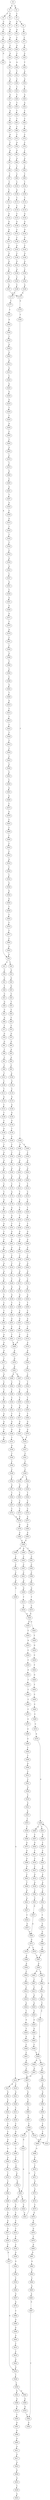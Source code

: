 strict digraph  {
	S0 -> S1 [ label = G ];
	S0 -> S2 [ label = A ];
	S1 -> S3 [ label = T ];
	S1 -> S4 [ label = C ];
	S2 -> S5 [ label = C ];
	S3 -> S6 [ label = C ];
	S4 -> S7 [ label = A ];
	S5 -> S8 [ label = G ];
	S5 -> S9 [ label = T ];
	S6 -> S10 [ label = C ];
	S7 -> S11 [ label = G ];
	S8 -> S12 [ label = A ];
	S9 -> S13 [ label = C ];
	S10 -> S14 [ label = T ];
	S11 -> S15 [ label = A ];
	S12 -> S16 [ label = C ];
	S13 -> S17 [ label = C ];
	S14 -> S18 [ label = C ];
	S15 -> S19 [ label = C ];
	S16 -> S20 [ label = G ];
	S17 -> S21 [ label = A ];
	S18 -> S22 [ label = G ];
	S19 -> S23 [ label = G ];
	S20 -> S24 [ label = C ];
	S21 -> S25 [ label = G ];
	S22 -> S26 [ label = A ];
	S23 -> S27 [ label = G ];
	S24 -> S28 [ label = A ];
	S25 -> S29 [ label = T ];
	S26 -> S30 [ label = T ];
	S26 -> S31 [ label = C ];
	S27 -> S32 [ label = C ];
	S28 -> S33 [ label = T ];
	S29 -> S34 [ label = A ];
	S30 -> S35 [ label = G ];
	S31 -> S36 [ label = C ];
	S32 -> S37 [ label = G ];
	S33 -> S38 [ label = C ];
	S34 -> S39 [ label = G ];
	S35 -> S40 [ label = G ];
	S36 -> S41 [ label = C ];
	S37 -> S42 [ label = T ];
	S38 -> S43 [ label = T ];
	S39 -> S44 [ label = T ];
	S40 -> S45 [ label = G ];
	S41 -> S46 [ label = T ];
	S42 -> S47 [ label = G ];
	S43 -> S48 [ label = T ];
	S44 -> S49 [ label = G ];
	S45 -> S50 [ label = C ];
	S46 -> S51 [ label = C ];
	S47 -> S52 [ label = G ];
	S48 -> S53 [ label = T ];
	S49 -> S54 [ label = A ];
	S50 -> S55 [ label = T ];
	S51 -> S56 [ label = G ];
	S52 -> S57 [ label = A ];
	S53 -> S58 [ label = T ];
	S54 -> S59 [ label = C ];
	S55 -> S60 [ label = C ];
	S56 -> S61 [ label = C ];
	S57 -> S62 [ label = C ];
	S58 -> S63 [ label = T ];
	S59 -> S64 [ label = C ];
	S60 -> S65 [ label = C ];
	S61 -> S66 [ label = A ];
	S62 -> S67 [ label = A ];
	S63 -> S68 [ label = C ];
	S64 -> S69 [ label = T ];
	S65 -> S70 [ label = C ];
	S66 -> S71 [ label = T ];
	S67 -> S72 [ label = A ];
	S68 -> S73 [ label = T ];
	S69 -> S74 [ label = C ];
	S70 -> S75 [ label = G ];
	S71 -> S76 [ label = G ];
	S72 -> S77 [ label = T ];
	S73 -> S78 [ label = A ];
	S74 -> S79 [ label = C ];
	S75 -> S80 [ label = G ];
	S76 -> S81 [ label = G ];
	S77 -> S82 [ label = A ];
	S78 -> S83 [ label = G ];
	S79 -> S84 [ label = T ];
	S80 -> S85 [ label = A ];
	S81 -> S86 [ label = T ];
	S82 -> S87 [ label = T ];
	S83 -> S88 [ label = A ];
	S84 -> S89 [ label = A ];
	S85 -> S90 [ label = A ];
	S86 -> S91 [ label = C ];
	S87 -> S92 [ label = C ];
	S88 -> S93 [ label = T ];
	S89 -> S94 [ label = C ];
	S90 -> S95 [ label = C ];
	S91 -> S96 [ label = C ];
	S92 -> S97 [ label = T ];
	S93 -> S98 [ label = C ];
	S94 -> S99 [ label = T ];
	S95 -> S100 [ label = A ];
	S96 -> S101 [ label = C ];
	S97 -> S102 [ label = C ];
	S98 -> S103 [ label = C ];
	S99 -> S104 [ label = T ];
	S100 -> S105 [ label = G ];
	S101 -> S106 [ label = C ];
	S102 -> S107 [ label = C ];
	S103 -> S108 [ label = A ];
	S104 -> S109 [ label = C ];
	S105 -> S110 [ label = C ];
	S106 -> S111 [ label = T ];
	S107 -> S112 [ label = G ];
	S108 -> S113 [ label = T ];
	S109 -> S114 [ label = T ];
	S110 -> S115 [ label = G ];
	S111 -> S116 [ label = A ];
	S112 -> S117 [ label = G ];
	S113 -> S118 [ label = C ];
	S114 -> S119 [ label = G ];
	S115 -> S120 [ label = A ];
	S116 -> S121 [ label = C ];
	S117 -> S122 [ label = A ];
	S118 -> S123 [ label = C ];
	S119 -> S124 [ label = A ];
	S120 -> S125 [ label = G ];
	S121 -> S126 [ label = T ];
	S122 -> S127 [ label = G ];
	S123 -> S128 [ label = G ];
	S124 -> S129 [ label = G ];
	S125 -> S130 [ label = G ];
	S126 -> S131 [ label = C ];
	S127 -> S132 [ label = A ];
	S128 -> S133 [ label = C ];
	S129 -> S134 [ label = G ];
	S130 -> S135 [ label = T ];
	S131 -> S136 [ label = G ];
	S132 -> S137 [ label = G ];
	S133 -> S138 [ label = C ];
	S134 -> S139 [ label = G ];
	S135 -> S140 [ label = C ];
	S136 -> S141 [ label = T ];
	S137 -> S142 [ label = C ];
	S138 -> S143 [ label = A ];
	S139 -> S144 [ label = C ];
	S140 -> S145 [ label = C ];
	S141 -> S146 [ label = T ];
	S142 -> S147 [ label = G ];
	S143 -> S148 [ label = C ];
	S144 -> S149 [ label = G ];
	S145 -> S150 [ label = T ];
	S146 -> S151 [ label = G ];
	S147 -> S152 [ label = A ];
	S148 -> S153 [ label = G ];
	S149 -> S154 [ label = A ];
	S150 -> S155 [ label = A ];
	S151 -> S156 [ label = G ];
	S152 -> S157 [ label = C ];
	S153 -> S158 [ label = A ];
	S154 -> S159 [ label = C ];
	S155 -> S160 [ label = A ];
	S156 -> S161 [ label = A ];
	S157 -> S162 [ label = G ];
	S158 -> S163 [ label = C ];
	S159 -> S164 [ label = G ];
	S160 -> S165 [ label = G ];
	S161 -> S166 [ label = C ];
	S162 -> S167 [ label = A ];
	S163 -> S168 [ label = C ];
	S164 -> S169 [ label = A ];
	S165 -> S170 [ label = C ];
	S166 -> S171 [ label = C ];
	S167 -> S172 [ label = G ];
	S168 -> S173 [ label = G ];
	S169 -> S172 [ label = G ];
	S170 -> S174 [ label = G ];
	S171 -> S175 [ label = T ];
	S172 -> S176 [ label = G ];
	S173 -> S177 [ label = C ];
	S174 -> S178 [ label = T ];
	S175 -> S179 [ label = G ];
	S176 -> S180 [ label = T ];
	S177 -> S181 [ label = T ];
	S178 -> S182 [ label = G ];
	S179 -> S183 [ label = G ];
	S180 -> S184 [ label = T ];
	S181 -> S185 [ label = A ];
	S182 -> S186 [ label = G ];
	S183 -> S187 [ label = T ];
	S184 -> S188 [ label = G ];
	S184 -> S189 [ label = C ];
	S185 -> S190 [ label = G ];
	S186 -> S191 [ label = T ];
	S187 -> S192 [ label = G ];
	S188 -> S193 [ label = T ];
	S189 -> S194 [ label = T ];
	S190 -> S195 [ label = T ];
	S191 -> S196 [ label = G ];
	S192 -> S197 [ label = T ];
	S193 -> S198 [ label = G ];
	S194 -> S199 [ label = A ];
	S195 -> S200 [ label = A ];
	S196 -> S201 [ label = G ];
	S197 -> S202 [ label = C ];
	S198 -> S203 [ label = G ];
	S199 -> S204 [ label = G ];
	S200 -> S205 [ label = A ];
	S201 -> S206 [ label = A ];
	S202 -> S207 [ label = G ];
	S203 -> S208 [ label = G ];
	S204 -> S209 [ label = G ];
	S205 -> S210 [ label = A ];
	S206 -> S211 [ label = C ];
	S207 -> S212 [ label = C ];
	S208 -> S213 [ label = T ];
	S209 -> S214 [ label = T ];
	S210 -> S215 [ label = G ];
	S211 -> S216 [ label = C ];
	S212 -> S217 [ label = A ];
	S213 -> S218 [ label = T ];
	S214 -> S219 [ label = C ];
	S215 -> S220 [ label = C ];
	S216 -> S221 [ label = C ];
	S217 -> S222 [ label = A ];
	S218 -> S223 [ label = C ];
	S219 -> S224 [ label = C ];
	S220 -> S225 [ label = A ];
	S221 -> S226 [ label = T ];
	S222 -> S227 [ label = C ];
	S223 -> S228 [ label = T ];
	S224 -> S229 [ label = T ];
	S225 -> S230 [ label = G ];
	S226 -> S231 [ label = G ];
	S227 -> S232 [ label = G ];
	S228 -> S233 [ label = T ];
	S229 -> S234 [ label = G ];
	S230 -> S235 [ label = G ];
	S231 -> S236 [ label = G ];
	S232 -> S237 [ label = T ];
	S233 -> S238 [ label = T ];
	S234 -> S239 [ label = T ];
	S235 -> S240 [ label = T ];
	S236 -> S241 [ label = T ];
	S237 -> S242 [ label = C ];
	S238 -> S243 [ label = G ];
	S239 -> S244 [ label = G ];
	S240 -> S245 [ label = T ];
	S241 -> S246 [ label = C ];
	S242 -> S247 [ label = T ];
	S243 -> S248 [ label = G ];
	S244 -> S249 [ label = G ];
	S245 -> S250 [ label = A ];
	S246 -> S251 [ label = A ];
	S247 -> S252 [ label = T ];
	S248 -> S253 [ label = A ];
	S249 -> S254 [ label = A ];
	S250 -> S255 [ label = C ];
	S251 -> S256 [ label = C ];
	S252 -> S257 [ label = G ];
	S253 -> S258 [ label = C ];
	S254 -> S259 [ label = C ];
	S255 -> S260 [ label = T ];
	S256 -> S261 [ label = T ];
	S257 -> S262 [ label = A ];
	S258 -> S263 [ label = G ];
	S259 -> S264 [ label = G ];
	S260 -> S265 [ label = A ];
	S261 -> S266 [ label = A ];
	S262 -> S267 [ label = G ];
	S263 -> S268 [ label = G ];
	S264 -> S269 [ label = G ];
	S265 -> S270 [ label = C ];
	S266 -> S271 [ label = A ];
	S267 -> S272 [ label = G ];
	S268 -> S273 [ label = A ];
	S269 -> S274 [ label = C ];
	S270 -> S275 [ label = T ];
	S271 -> S276 [ label = G ];
	S272 -> S277 [ label = T ];
	S273 -> S278 [ label = G ];
	S274 -> S279 [ label = G ];
	S275 -> S280 [ label = G ];
	S276 -> S281 [ label = A ];
	S277 -> S282 [ label = C ];
	S278 -> S283 [ label = G ];
	S279 -> S284 [ label = G ];
	S280 -> S285 [ label = C ];
	S281 -> S286 [ label = A ];
	S281 -> S287 [ label = G ];
	S282 -> S288 [ label = G ];
	S283 -> S289 [ label = T ];
	S284 -> S290 [ label = T ];
	S285 -> S291 [ label = A ];
	S286 -> S292 [ label = C ];
	S287 -> S293 [ label = T ];
	S288 -> S294 [ label = C ];
	S289 -> S295 [ label = C ];
	S290 -> S296 [ label = C ];
	S291 -> S297 [ label = T ];
	S292 -> S298 [ label = T ];
	S293 -> S299 [ label = T ];
	S294 -> S300 [ label = T ];
	S295 -> S301 [ label = A ];
	S296 -> S302 [ label = A ];
	S297 -> S303 [ label = A ];
	S298 -> S304 [ label = T ];
	S299 -> S305 [ label = T ];
	S300 -> S306 [ label = C ];
	S301 -> S307 [ label = C ];
	S302 -> S308 [ label = C ];
	S303 -> S309 [ label = C ];
	S304 -> S310 [ label = C ];
	S305 -> S311 [ label = G ];
	S306 -> S312 [ label = A ];
	S307 -> S313 [ label = T ];
	S308 -> S314 [ label = C ];
	S309 -> S315 [ label = G ];
	S310 -> S316 [ label = T ];
	S311 -> S317 [ label = T ];
	S312 -> S318 [ label = A ];
	S313 -> S266 [ label = A ];
	S314 -> S319 [ label = A ];
	S315 -> S320 [ label = T ];
	S316 -> S321 [ label = G ];
	S317 -> S322 [ label = G ];
	S318 -> S323 [ label = G ];
	S319 -> S324 [ label = A ];
	S320 -> S325 [ label = T ];
	S321 -> S326 [ label = G ];
	S322 -> S327 [ label = G ];
	S323 -> S328 [ label = T ];
	S324 -> S329 [ label = G ];
	S325 -> S330 [ label = T ];
	S326 -> S331 [ label = T ];
	S327 -> S332 [ label = T ];
	S328 -> S333 [ label = A ];
	S329 -> S334 [ label = A ];
	S330 -> S335 [ label = C ];
	S331 -> S336 [ label = A ];
	S332 -> S337 [ label = A ];
	S334 -> S338 [ label = C ];
	S335 -> S339 [ label = G ];
	S336 -> S340 [ label = T ];
	S337 -> S341 [ label = C ];
	S338 -> S342 [ label = T ];
	S339 -> S343 [ label = A ];
	S340 -> S344 [ label = T ];
	S341 -> S345 [ label = T ];
	S342 -> S346 [ label = T ];
	S343 -> S347 [ label = C ];
	S344 -> S348 [ label = C ];
	S345 -> S349 [ label = C ];
	S346 -> S350 [ label = T ];
	S347 -> S351 [ label = A ];
	S348 -> S352 [ label = C ];
	S349 -> S353 [ label = C ];
	S349 -> S354 [ label = T ];
	S350 -> S355 [ label = G ];
	S351 -> S356 [ label = C ];
	S352 -> S357 [ label = G ];
	S353 -> S358 [ label = G ];
	S354 -> S359 [ label = G ];
	S355 -> S360 [ label = T ];
	S356 -> S361 [ label = G ];
	S357 -> S362 [ label = T ];
	S358 -> S363 [ label = T ];
	S359 -> S364 [ label = T ];
	S360 -> S365 [ label = G ];
	S361 -> S366 [ label = G ];
	S362 -> S367 [ label = C ];
	S363 -> S368 [ label = C ];
	S364 -> S369 [ label = C ];
	S365 -> S370 [ label = G ];
	S366 -> S371 [ label = G ];
	S367 -> S372 [ label = C ];
	S368 -> S373 [ label = C ];
	S369 -> S374 [ label = C ];
	S370 -> S332 [ label = T ];
	S371 -> S375 [ label = T ];
	S372 -> S376 [ label = A ];
	S373 -> S376 [ label = A ];
	S374 -> S377 [ label = A ];
	S375 -> S378 [ label = A ];
	S376 -> S379 [ label = G ];
	S377 -> S380 [ label = G ];
	S378 -> S381 [ label = C ];
	S379 -> S382 [ label = A ];
	S380 -> S383 [ label = A ];
	S381 -> S384 [ label = T ];
	S382 -> S385 [ label = G ];
	S383 -> S385 [ label = G ];
	S384 -> S386 [ label = G ];
	S385 -> S387 [ label = T ];
	S385 -> S388 [ label = G ];
	S385 -> S389 [ label = A ];
	S386 -> S390 [ label = T ];
	S387 -> S391 [ label = C ];
	S388 -> S392 [ label = C ];
	S389 -> S393 [ label = C ];
	S390 -> S394 [ label = C ];
	S391 -> S395 [ label = C ];
	S392 -> S396 [ label = C ];
	S393 -> S397 [ label = C ];
	S394 -> S398 [ label = C ];
	S395 -> S399 [ label = C ];
	S396 -> S400 [ label = C ];
	S397 -> S401 [ label = C ];
	S398 -> S402 [ label = G ];
	S399 -> S403 [ label = A ];
	S400 -> S404 [ label = A ];
	S401 -> S405 [ label = A ];
	S402 -> S406 [ label = T ];
	S403 -> S407 [ label = G ];
	S404 -> S408 [ label = G ];
	S405 -> S409 [ label = G ];
	S406 -> S410 [ label = G ];
	S407 -> S411 [ label = T ];
	S408 -> S412 [ label = G ];
	S409 -> S413 [ label = T ];
	S410 -> S414 [ label = T ];
	S411 -> S415 [ label = C ];
	S412 -> S416 [ label = C ];
	S412 -> S417 [ label = A ];
	S413 -> S418 [ label = C ];
	S414 -> S419 [ label = T ];
	S415 -> S420 [ label = G ];
	S416 -> S421 [ label = G ];
	S417 -> S422 [ label = G ];
	S418 -> S420 [ label = G ];
	S419 -> S423 [ label = C ];
	S420 -> S424 [ label = G ];
	S420 -> S425 [ label = A ];
	S421 -> S426 [ label = A ];
	S422 -> S427 [ label = C ];
	S423 -> S428 [ label = T ];
	S424 -> S429 [ label = T ];
	S425 -> S430 [ label = C ];
	S426 -> S431 [ label = C ];
	S427 -> S432 [ label = A ];
	S428 -> S433 [ label = T ];
	S429 -> S434 [ label = G ];
	S430 -> S435 [ label = A ];
	S431 -> S436 [ label = A ];
	S432 -> S437 [ label = C ];
	S433 -> S438 [ label = T ];
	S434 -> S439 [ label = C ];
	S435 -> S440 [ label = C ];
	S436 -> S441 [ label = C ];
	S437 -> S442 [ label = C ];
	S438 -> S443 [ label = C ];
	S439 -> S444 [ label = T ];
	S440 -> S445 [ label = T ];
	S441 -> S446 [ label = G ];
	S442 -> S447 [ label = C ];
	S443 -> S448 [ label = G ];
	S444 -> S449 [ label = G ];
	S445 -> S450 [ label = G ];
	S446 -> S451 [ label = T ];
	S447 -> S452 [ label = A ];
	S448 -> S453 [ label = G ];
	S449 -> S454 [ label = T ];
	S450 -> S455 [ label = T ];
	S451 -> S456 [ label = C ];
	S452 -> S457 [ label = A ];
	S453 -> S458 [ label = C ];
	S454 -> S459 [ label = C ];
	S455 -> S460 [ label = C ];
	S456 -> S461 [ label = C ];
	S457 -> S462 [ label = A ];
	S458 -> S463 [ label = A ];
	S459 -> S464 [ label = C ];
	S460 -> S465 [ label = C ];
	S461 -> S466 [ label = C ];
	S462 -> S467 [ label = T ];
	S463 -> S468 [ label = A ];
	S464 -> S469 [ label = C ];
	S465 -> S470 [ label = C ];
	S466 -> S471 [ label = G ];
	S467 -> S472 [ label = T ];
	S468 -> S473 [ label = C ];
	S469 -> S474 [ label = C ];
	S470 -> S475 [ label = G ];
	S471 -> S476 [ label = G ];
	S472 -> S477 [ label = C ];
	S473 -> S478 [ label = A ];
	S474 -> S479 [ label = A ];
	S475 -> S480 [ label = A ];
	S476 -> S481 [ label = G ];
	S477 -> S482 [ label = G ];
	S478 -> S483 [ label = C ];
	S479 -> S484 [ label = G ];
	S480 -> S485 [ label = G ];
	S481 -> S486 [ label = G ];
	S481 -> S487 [ label = T ];
	S482 -> S488 [ label = C ];
	S483 -> S489 [ label = C ];
	S484 -> S490 [ label = A ];
	S484 -> S491 [ label = C ];
	S485 -> S492 [ label = C ];
	S486 -> S493 [ label = C ];
	S487 -> S494 [ label = C ];
	S488 -> S495 [ label = C ];
	S489 -> S496 [ label = T ];
	S490 -> S497 [ label = C ];
	S491 -> S498 [ label = G ];
	S492 -> S499 [ label = T ];
	S493 -> S500 [ label = C ];
	S494 -> S501 [ label = C ];
	S495 -> S502 [ label = G ];
	S496 -> S503 [ label = C ];
	S497 -> S504 [ label = G ];
	S498 -> S505 [ label = C ];
	S499 -> S506 [ label = A ];
	S500 -> S507 [ label = C ];
	S501 -> S508 [ label = C ];
	S502 -> S509 [ label = A ];
	S503 -> S510 [ label = C ];
	S504 -> S511 [ label = T ];
	S505 -> S512 [ label = C ];
	S506 -> S513 [ label = C ];
	S507 -> S514 [ label = T ];
	S508 -> S515 [ label = G ];
	S508 -> S516 [ label = C ];
	S509 -> S517 [ label = G ];
	S510 -> S518 [ label = A ];
	S511 -> S519 [ label = C ];
	S512 -> S520 [ label = A ];
	S513 -> S521 [ label = C ];
	S514 -> S522 [ label = C ];
	S515 -> S523 [ label = G ];
	S516 -> S524 [ label = A ];
	S517 -> S525 [ label = T ];
	S518 -> S526 [ label = T ];
	S519 -> S527 [ label = T ];
	S520 -> S528 [ label = C ];
	S521 -> S529 [ label = G ];
	S522 -> S530 [ label = C ];
	S523 -> S481 [ label = G ];
	S524 -> S484 [ label = G ];
	S525 -> S531 [ label = C ];
	S526 -> S532 [ label = C ];
	S527 -> S533 [ label = G ];
	S528 -> S534 [ label = A ];
	S529 -> S535 [ label = T ];
	S530 -> S536 [ label = G ];
	S531 -> S537 [ label = G ];
	S532 -> S538 [ label = A ];
	S533 -> S539 [ label = A ];
	S534 -> S540 [ label = A ];
	S535 -> S541 [ label = G ];
	S536 -> S542 [ label = G ];
	S537 -> S543 [ label = G ];
	S538 -> S544 [ label = G ];
	S539 -> S545 [ label = C ];
	S540 -> S546 [ label = C ];
	S541 -> S547 [ label = A ];
	S542 -> S548 [ label = T ];
	S543 -> S549 [ label = T ];
	S544 -> S550 [ label = G ];
	S545 -> S551 [ label = C ];
	S546 -> S552 [ label = A ];
	S547 -> S553 [ label = C ];
	S548 -> S554 [ label = C ];
	S549 -> S555 [ label = C ];
	S550 -> S556 [ label = T ];
	S551 -> S557 [ label = G ];
	S552 -> S558 [ label = C ];
	S553 -> S559 [ label = C ];
	S554 -> S560 [ label = A ];
	S555 -> S561 [ label = A ];
	S555 -> S562 [ label = G ];
	S556 -> S563 [ label = C ];
	S557 -> S564 [ label = G ];
	S558 -> S565 [ label = C ];
	S559 -> S566 [ label = T ];
	S560 -> S567 [ label = G ];
	S561 -> S568 [ label = A ];
	S562 -> S569 [ label = A ];
	S563 -> S570 [ label = C ];
	S564 -> S571 [ label = G ];
	S565 -> S572 [ label = G ];
	S566 -> S573 [ label = A ];
	S567 -> S574 [ label = A ];
	S568 -> S575 [ label = G ];
	S569 -> S576 [ label = G ];
	S570 -> S577 [ label = T ];
	S571 -> S578 [ label = G ];
	S571 -> S579 [ label = C ];
	S572 -> S580 [ label = G ];
	S573 -> S581 [ label = A ];
	S574 -> S582 [ label = C ];
	S575 -> S583 [ label = T ];
	S576 -> S584 [ label = T ];
	S577 -> S585 [ label = C ];
	S578 -> S586 [ label = A ];
	S579 -> S587 [ label = T ];
	S580 -> S588 [ label = G ];
	S581 -> S589 [ label = G ];
	S582 -> S590 [ label = G ];
	S583 -> S591 [ label = A ];
	S584 -> S592 [ label = A ];
	S585 -> S593 [ label = G ];
	S586 -> S594 [ label = A ];
	S587 -> S595 [ label = A ];
	S588 -> S596 [ label = C ];
	S589 -> S597 [ label = G ];
	S590 -> S598 [ label = A ];
	S591 -> S599 [ label = G ];
	S593 -> S26 [ label = A ];
	S594 -> S600 [ label = C ];
	S595 -> S601 [ label = G ];
	S595 -> S602 [ label = A ];
	S596 -> S587 [ label = T ];
	S597 -> S603 [ label = C ];
	S598 -> S604 [ label = G ];
	S599 -> S605 [ label = G ];
	S600 -> S606 [ label = T ];
	S601 -> S607 [ label = C ];
	S602 -> S608 [ label = G ];
	S603 -> S609 [ label = T ];
	S604 -> S610 [ label = T ];
	S605 -> S611 [ label = A ];
	S606 -> S612 [ label = C ];
	S607 -> S613 [ label = C ];
	S608 -> S614 [ label = G ];
	S609 -> S615 [ label = G ];
	S610 -> S616 [ label = C ];
	S611 -> S617 [ label = G ];
	S612 -> S618 [ label = C ];
	S613 -> S619 [ label = A ];
	S614 -> S620 [ label = G ];
	S615 -> S621 [ label = A ];
	S616 -> S622 [ label = G ];
	S617 -> S623 [ label = A ];
	S618 -> S624 [ label = A ];
	S619 -> S625 [ label = A ];
	S620 -> S626 [ label = C ];
	S621 -> S627 [ label = C ];
	S622 -> S543 [ label = G ];
	S623 -> S628 [ label = G ];
	S624 -> S629 [ label = T ];
	S625 -> S630 [ label = G ];
	S626 -> S631 [ label = C ];
	S627 -> S632 [ label = C ];
	S628 -> S633 [ label = G ];
	S629 -> S634 [ label = G ];
	S630 -> S635 [ label = G ];
	S631 -> S636 [ label = C ];
	S632 -> S637 [ label = G ];
	S633 -> S638 [ label = T ];
	S634 -> S639 [ label = T ];
	S635 -> S640 [ label = G ];
	S636 -> S641 [ label = T ];
	S636 -> S642 [ label = A ];
	S637 -> S564 [ label = G ];
	S638 -> S643 [ label = A ];
	S639 -> S644 [ label = G ];
	S640 -> S645 [ label = C ];
	S641 -> S646 [ label = G ];
	S642 -> S647 [ label = G ];
	S644 -> S648 [ label = C ];
	S645 -> S649 [ label = C ];
	S646 -> S650 [ label = G ];
	S647 -> S412 [ label = G ];
	S648 -> S651 [ label = C ];
	S649 -> S636 [ label = C ];
	S650 -> S652 [ label = G ];
	S651 -> S653 [ label = A ];
	S652 -> S654 [ label = G ];
	S653 -> S655 [ label = C ];
	S654 -> S656 [ label = A ];
	S655 -> S657 [ label = G ];
	S656 -> S658 [ label = C ];
	S657 -> S659 [ label = G ];
	S658 -> S660 [ label = C ];
	S659 -> S661 [ label = G ];
	S660 -> S662 [ label = C ];
	S661 -> S663 [ label = T ];
	S662 -> S664 [ label = C ];
	S663 -> S665 [ label = C ];
	S664 -> S666 [ label = A ];
	S665 -> S667 [ label = C ];
	S666 -> S668 [ label = A ];
	S667 -> S508 [ label = C ];
	S668 -> S669 [ label = G ];
	S669 -> S670 [ label = T ];
	S670 -> S671 [ label = T ];
	S671 -> S672 [ label = G ];
	S672 -> S673 [ label = G ];
	S673 -> S674 [ label = A ];
	S674 -> S675 [ label = C ];
	S675 -> S676 [ label = G ];
	S676 -> S677 [ label = A ];
	S677 -> S678 [ label = G ];
	S678 -> S679 [ label = T ];
	S679 -> S680 [ label = A ];
	S680 -> S681 [ label = G ];
	S681 -> S682 [ label = G ];
	S682 -> S683 [ label = T ];
	S683 -> S684 [ label = C ];
	S684 -> S685 [ label = G ];
	S685 -> S686 [ label = A ];
	S686 -> S687 [ label = G ];
	S687 -> S584 [ label = T ];
}
